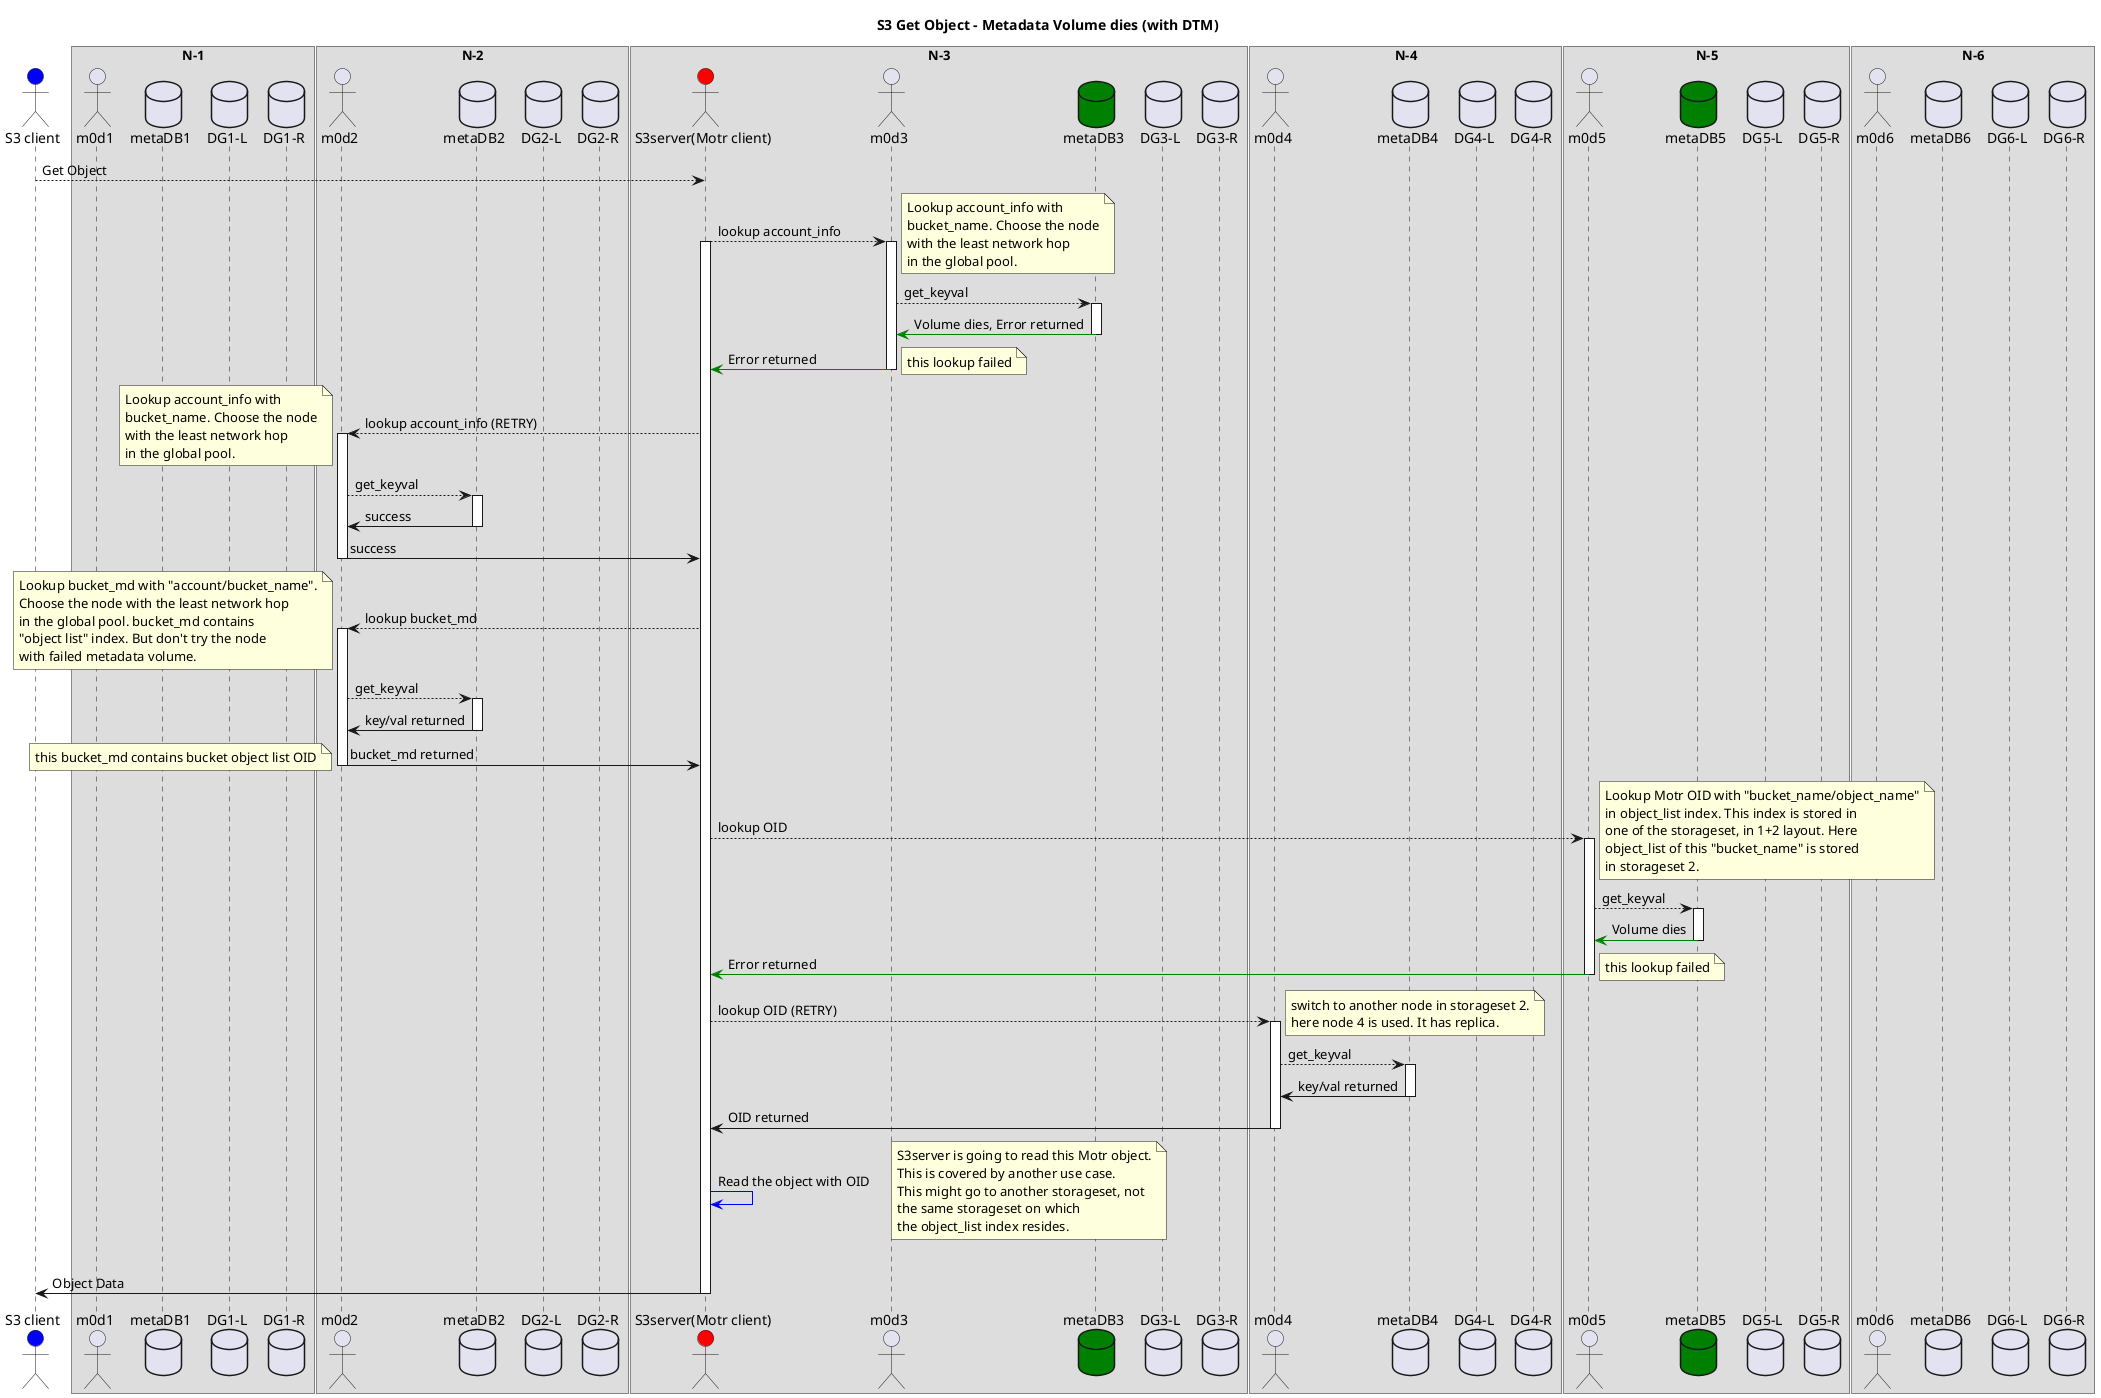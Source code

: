 @startuml
title <b>S3 Get Object - Metadata Volume dies (with DTM)</b>

actor "S3 client" as S3C #blue
box "N-1"
actor m0d1
database "metaDB1"
database "DG1-L"
database "DG1-R"
endbox

box "N-2"
actor m0d2
database "metaDB2"
database "DG2-L"
database "DG2-R"
endbox

box "N-3"
actor "S3server(Motr client)" as S3 #red
actor m0d3
database "metaDB3" #green
database "DG3-L"
database "DG3-R"
endbox

box "N-4"
actor m0d4
database "metaDB4"
database "DG4-L"
database "DG4-R"
endbox

box "N-5"
actor m0d5
database "metaDB5" #green
database "DG5-L"
database "DG5-R"
endbox

box "N-6"
actor m0d6
database "metaDB6"
database "DG6-L"
database "DG6-R"
endbox

S3C  --> S3   : Get Object


S3   --> m0d3 : lookup account_info
activate S3
activate m0d3
note right
Lookup account_info with
bucket_name. Choose the node
with the least network hop
in the global pool.
end note
m0d3 --> "metaDB3" : get_keyval
activate "metaDB3"
m0d3 <[#green]-  "metaDB3" : Volume dies, Error returned
deactivate "metaDB3"
S3  <[#green]-   m0d3      : Error returned
note right: this lookup failed
deactivate m0d3

S3   --> m0d2 : lookup account_info (RETRY)
activate m0d2
note left
Lookup account_info with
bucket_name. Choose the node
with the least network hop
in the global pool.
end note
m0d2 --> "metaDB2" : get_keyval
activate "metaDB2"
m0d2 <-  "metaDB2" : success
deactivate "metaDB2"
S3  <-   m0d2      : success
deactivate m0d2



S3   --> m0d2 : lookup bucket_md
activate m0d2
note left
Lookup bucket_md with "account/bucket_name".
Choose the node with the least network hop
in the global pool. bucket_md contains
"object list" index. But don't try the node
with failed metadata volume.
end note
m0d2 --> "metaDB2" : get_keyval
activate "metaDB2"
m0d2 <-  "metaDB2" : key/val returned
deactivate "metaDB2"
S3  <-   m0d2      : bucket_md returned
note left: this bucket_md contains bucket object list OID
deactivate m0d2



S3   --> m0d5 : lookup OID
activate m0d5
note right
Lookup Motr OID with "bucket_name/object_name"
in object_list index. This index is stored in
one of the storageset, in 1+2 layout. Here
object_list of this "bucket_name" is stored
in storageset 2.
end note
m0d5 --> "metaDB5" : get_keyval
activate "metaDB5"
m0d5 <[#green]-  "metaDB5" : Volume dies
deactivate "metaDB5"
S3   <[#green]-   m0d5     : Error returned
note right: this lookup failed
deactivate m0d5

S3   --> m0d4 : lookup OID (RETRY)
activate m0d4
note right
switch to another node in storageset 2.
here node 4 is used. It has replica.
end note
m0d4 --> "metaDB4" : get_keyval
activate "metaDB4"
m0d4 <-  "metaDB4" : key/val returned
deactivate "metaDB4"
S3  <-   m0d4      : OID returned
deactivate m0d4





S3  -[#blue]> S3  : Read the object with OID
note right
S3server is going to read this Motr object.
This is covered by another use case.
This might go to another storageset, not
the same storageset on which
the object_list index resides.
end note



|||

S3C <- S3: Object Data
deactivate S3
@enduml
